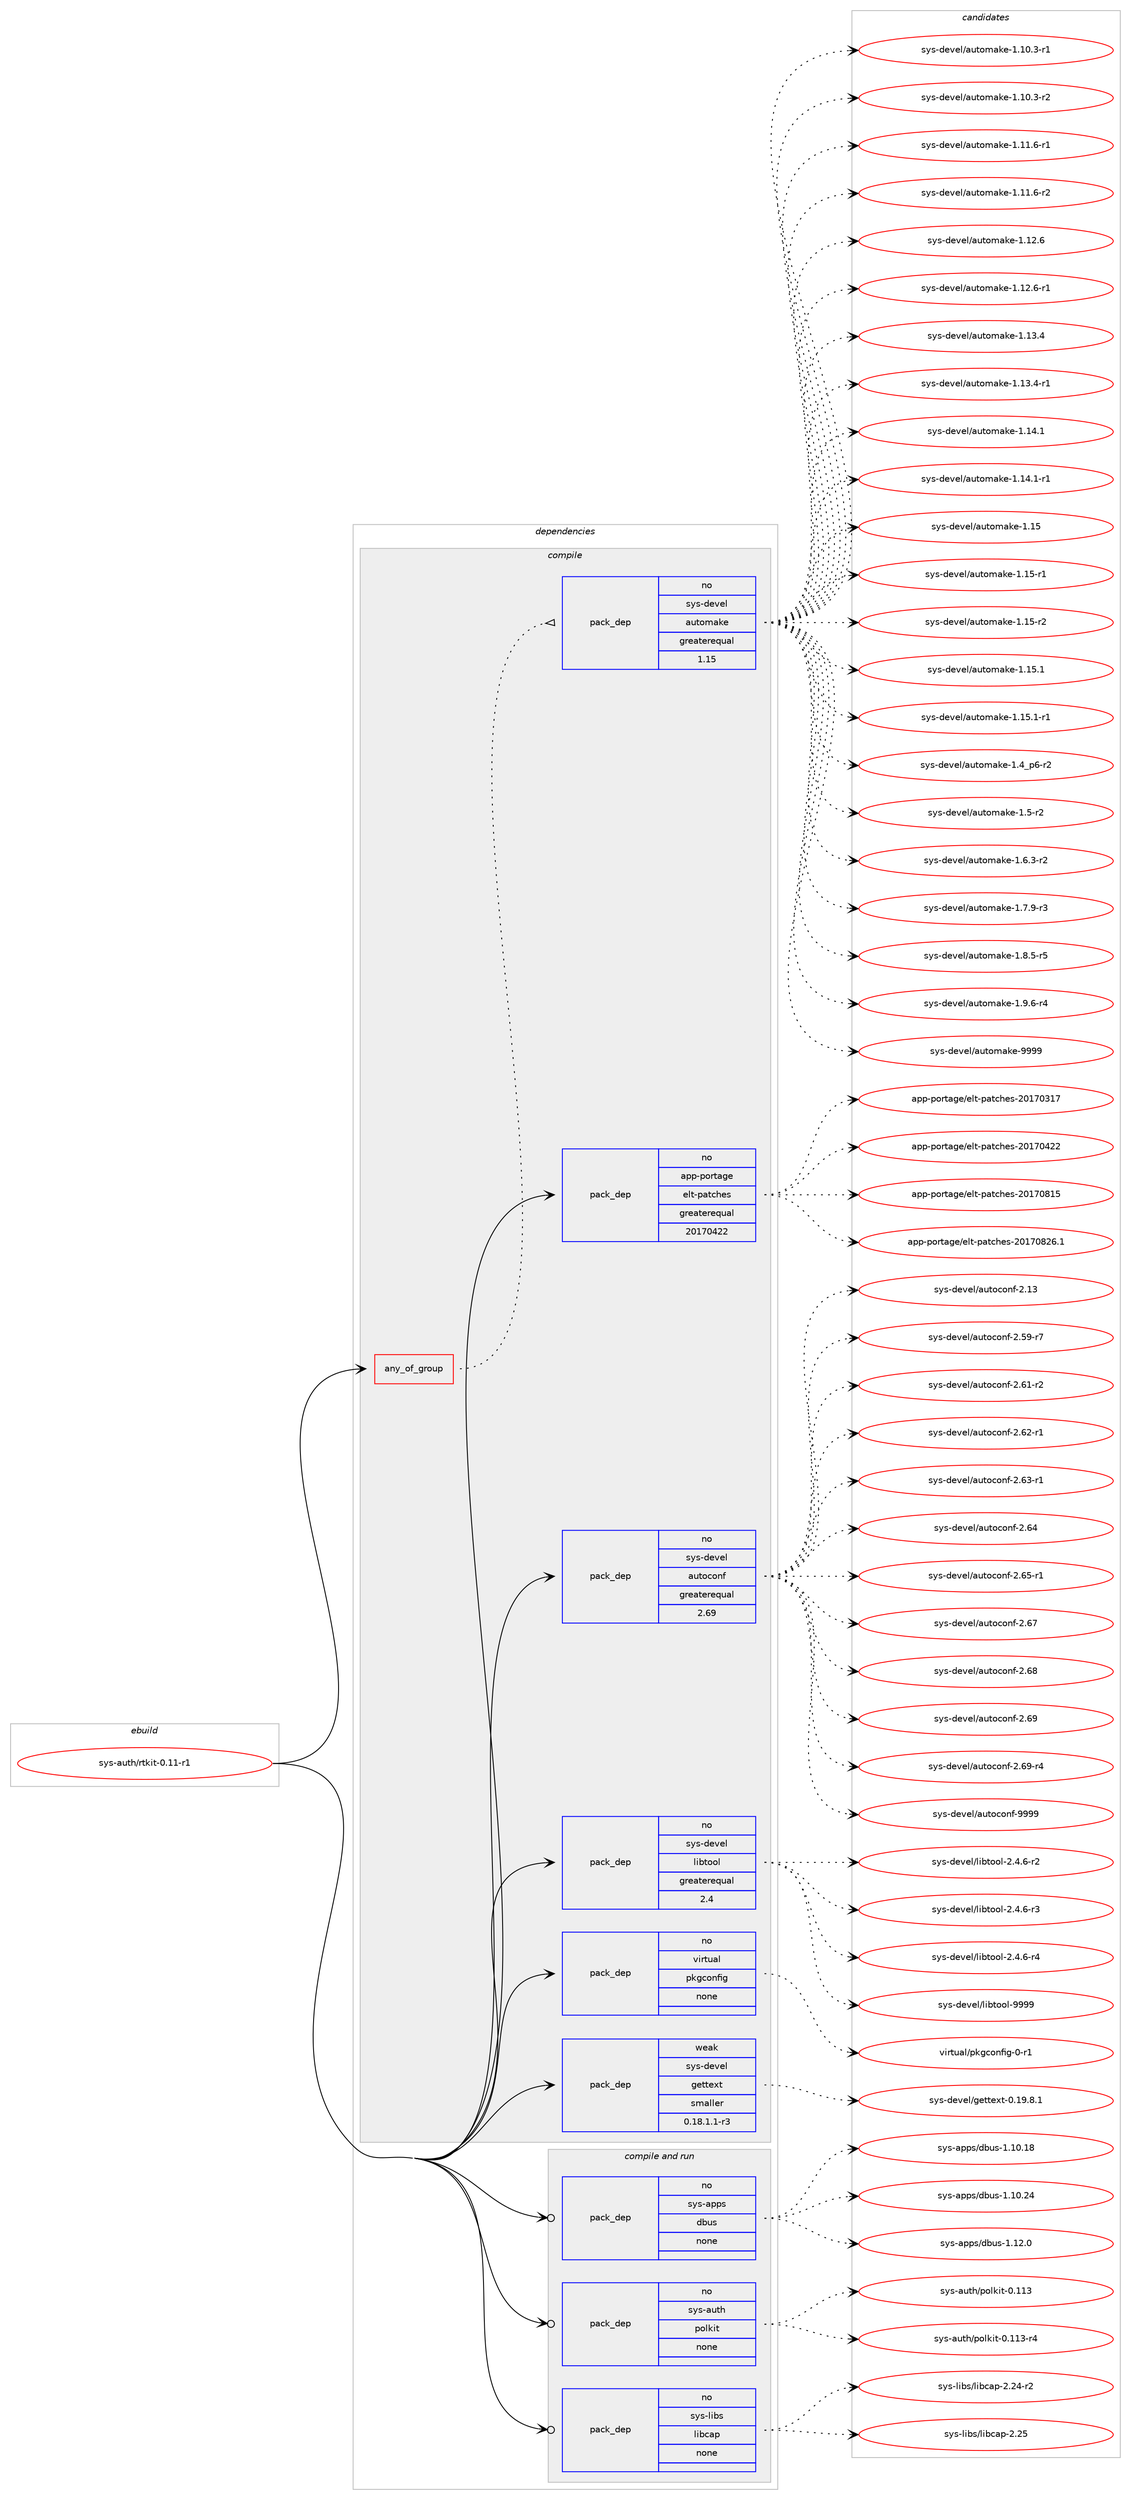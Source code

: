 digraph prolog {

# *************
# Graph options
# *************

newrank=true;
concentrate=true;
compound=true;
graph [rankdir=LR,fontname=Helvetica,fontsize=10,ranksep=1.5];#, ranksep=2.5, nodesep=0.2];
edge  [arrowhead=vee];
node  [fontname=Helvetica,fontsize=10];

# **********
# The ebuild
# **********

subgraph cluster_leftcol {
color=gray;
rank=same;
label=<<i>ebuild</i>>;
id [label="sys-auth/rtkit-0.11-r1", color=red, width=4, href="../sys-auth/rtkit-0.11-r1.svg"];
}

# ****************
# The dependencies
# ****************

subgraph cluster_midcol {
color=gray;
label=<<i>dependencies</i>>;
subgraph cluster_compile {
fillcolor="#eeeeee";
style=filled;
label=<<i>compile</i>>;
subgraph any8015 {
dependency475674 [label=<<TABLE BORDER="0" CELLBORDER="1" CELLSPACING="0" CELLPADDING="4"><TR><TD CELLPADDING="10">any_of_group</TD></TR></TABLE>>, shape=none, color=red];subgraph pack352824 {
dependency475675 [label=<<TABLE BORDER="0" CELLBORDER="1" CELLSPACING="0" CELLPADDING="4" WIDTH="220"><TR><TD ROWSPAN="6" CELLPADDING="30">pack_dep</TD></TR><TR><TD WIDTH="110">no</TD></TR><TR><TD>sys-devel</TD></TR><TR><TD>automake</TD></TR><TR><TD>greaterequal</TD></TR><TR><TD>1.15</TD></TR></TABLE>>, shape=none, color=blue];
}
dependency475674:e -> dependency475675:w [weight=20,style="dotted",arrowhead="oinv"];
}
id:e -> dependency475674:w [weight=20,style="solid",arrowhead="vee"];
subgraph pack352825 {
dependency475676 [label=<<TABLE BORDER="0" CELLBORDER="1" CELLSPACING="0" CELLPADDING="4" WIDTH="220"><TR><TD ROWSPAN="6" CELLPADDING="30">pack_dep</TD></TR><TR><TD WIDTH="110">no</TD></TR><TR><TD>app-portage</TD></TR><TR><TD>elt-patches</TD></TR><TR><TD>greaterequal</TD></TR><TR><TD>20170422</TD></TR></TABLE>>, shape=none, color=blue];
}
id:e -> dependency475676:w [weight=20,style="solid",arrowhead="vee"];
subgraph pack352826 {
dependency475677 [label=<<TABLE BORDER="0" CELLBORDER="1" CELLSPACING="0" CELLPADDING="4" WIDTH="220"><TR><TD ROWSPAN="6" CELLPADDING="30">pack_dep</TD></TR><TR><TD WIDTH="110">no</TD></TR><TR><TD>sys-devel</TD></TR><TR><TD>autoconf</TD></TR><TR><TD>greaterequal</TD></TR><TR><TD>2.69</TD></TR></TABLE>>, shape=none, color=blue];
}
id:e -> dependency475677:w [weight=20,style="solid",arrowhead="vee"];
subgraph pack352827 {
dependency475678 [label=<<TABLE BORDER="0" CELLBORDER="1" CELLSPACING="0" CELLPADDING="4" WIDTH="220"><TR><TD ROWSPAN="6" CELLPADDING="30">pack_dep</TD></TR><TR><TD WIDTH="110">no</TD></TR><TR><TD>sys-devel</TD></TR><TR><TD>libtool</TD></TR><TR><TD>greaterequal</TD></TR><TR><TD>2.4</TD></TR></TABLE>>, shape=none, color=blue];
}
id:e -> dependency475678:w [weight=20,style="solid",arrowhead="vee"];
subgraph pack352828 {
dependency475679 [label=<<TABLE BORDER="0" CELLBORDER="1" CELLSPACING="0" CELLPADDING="4" WIDTH="220"><TR><TD ROWSPAN="6" CELLPADDING="30">pack_dep</TD></TR><TR><TD WIDTH="110">no</TD></TR><TR><TD>virtual</TD></TR><TR><TD>pkgconfig</TD></TR><TR><TD>none</TD></TR><TR><TD></TD></TR></TABLE>>, shape=none, color=blue];
}
id:e -> dependency475679:w [weight=20,style="solid",arrowhead="vee"];
subgraph pack352829 {
dependency475680 [label=<<TABLE BORDER="0" CELLBORDER="1" CELLSPACING="0" CELLPADDING="4" WIDTH="220"><TR><TD ROWSPAN="6" CELLPADDING="30">pack_dep</TD></TR><TR><TD WIDTH="110">weak</TD></TR><TR><TD>sys-devel</TD></TR><TR><TD>gettext</TD></TR><TR><TD>smaller</TD></TR><TR><TD>0.18.1.1-r3</TD></TR></TABLE>>, shape=none, color=blue];
}
id:e -> dependency475680:w [weight=20,style="solid",arrowhead="vee"];
}
subgraph cluster_compileandrun {
fillcolor="#eeeeee";
style=filled;
label=<<i>compile and run</i>>;
subgraph pack352830 {
dependency475681 [label=<<TABLE BORDER="0" CELLBORDER="1" CELLSPACING="0" CELLPADDING="4" WIDTH="220"><TR><TD ROWSPAN="6" CELLPADDING="30">pack_dep</TD></TR><TR><TD WIDTH="110">no</TD></TR><TR><TD>sys-apps</TD></TR><TR><TD>dbus</TD></TR><TR><TD>none</TD></TR><TR><TD></TD></TR></TABLE>>, shape=none, color=blue];
}
id:e -> dependency475681:w [weight=20,style="solid",arrowhead="odotvee"];
subgraph pack352831 {
dependency475682 [label=<<TABLE BORDER="0" CELLBORDER="1" CELLSPACING="0" CELLPADDING="4" WIDTH="220"><TR><TD ROWSPAN="6" CELLPADDING="30">pack_dep</TD></TR><TR><TD WIDTH="110">no</TD></TR><TR><TD>sys-auth</TD></TR><TR><TD>polkit</TD></TR><TR><TD>none</TD></TR><TR><TD></TD></TR></TABLE>>, shape=none, color=blue];
}
id:e -> dependency475682:w [weight=20,style="solid",arrowhead="odotvee"];
subgraph pack352832 {
dependency475683 [label=<<TABLE BORDER="0" CELLBORDER="1" CELLSPACING="0" CELLPADDING="4" WIDTH="220"><TR><TD ROWSPAN="6" CELLPADDING="30">pack_dep</TD></TR><TR><TD WIDTH="110">no</TD></TR><TR><TD>sys-libs</TD></TR><TR><TD>libcap</TD></TR><TR><TD>none</TD></TR><TR><TD></TD></TR></TABLE>>, shape=none, color=blue];
}
id:e -> dependency475683:w [weight=20,style="solid",arrowhead="odotvee"];
}
subgraph cluster_run {
fillcolor="#eeeeee";
style=filled;
label=<<i>run</i>>;
}
}

# **************
# The candidates
# **************

subgraph cluster_choices {
rank=same;
color=gray;
label=<<i>candidates</i>>;

subgraph choice352824 {
color=black;
nodesep=1;
choice11512111545100101118101108479711711611110997107101454946494846514511449 [label="sys-devel/automake-1.10.3-r1", color=red, width=4,href="../sys-devel/automake-1.10.3-r1.svg"];
choice11512111545100101118101108479711711611110997107101454946494846514511450 [label="sys-devel/automake-1.10.3-r2", color=red, width=4,href="../sys-devel/automake-1.10.3-r2.svg"];
choice11512111545100101118101108479711711611110997107101454946494946544511449 [label="sys-devel/automake-1.11.6-r1", color=red, width=4,href="../sys-devel/automake-1.11.6-r1.svg"];
choice11512111545100101118101108479711711611110997107101454946494946544511450 [label="sys-devel/automake-1.11.6-r2", color=red, width=4,href="../sys-devel/automake-1.11.6-r2.svg"];
choice1151211154510010111810110847971171161111099710710145494649504654 [label="sys-devel/automake-1.12.6", color=red, width=4,href="../sys-devel/automake-1.12.6.svg"];
choice11512111545100101118101108479711711611110997107101454946495046544511449 [label="sys-devel/automake-1.12.6-r1", color=red, width=4,href="../sys-devel/automake-1.12.6-r1.svg"];
choice1151211154510010111810110847971171161111099710710145494649514652 [label="sys-devel/automake-1.13.4", color=red, width=4,href="../sys-devel/automake-1.13.4.svg"];
choice11512111545100101118101108479711711611110997107101454946495146524511449 [label="sys-devel/automake-1.13.4-r1", color=red, width=4,href="../sys-devel/automake-1.13.4-r1.svg"];
choice1151211154510010111810110847971171161111099710710145494649524649 [label="sys-devel/automake-1.14.1", color=red, width=4,href="../sys-devel/automake-1.14.1.svg"];
choice11512111545100101118101108479711711611110997107101454946495246494511449 [label="sys-devel/automake-1.14.1-r1", color=red, width=4,href="../sys-devel/automake-1.14.1-r1.svg"];
choice115121115451001011181011084797117116111109971071014549464953 [label="sys-devel/automake-1.15", color=red, width=4,href="../sys-devel/automake-1.15.svg"];
choice1151211154510010111810110847971171161111099710710145494649534511449 [label="sys-devel/automake-1.15-r1", color=red, width=4,href="../sys-devel/automake-1.15-r1.svg"];
choice1151211154510010111810110847971171161111099710710145494649534511450 [label="sys-devel/automake-1.15-r2", color=red, width=4,href="../sys-devel/automake-1.15-r2.svg"];
choice1151211154510010111810110847971171161111099710710145494649534649 [label="sys-devel/automake-1.15.1", color=red, width=4,href="../sys-devel/automake-1.15.1.svg"];
choice11512111545100101118101108479711711611110997107101454946495346494511449 [label="sys-devel/automake-1.15.1-r1", color=red, width=4,href="../sys-devel/automake-1.15.1-r1.svg"];
choice115121115451001011181011084797117116111109971071014549465295112544511450 [label="sys-devel/automake-1.4_p6-r2", color=red, width=4,href="../sys-devel/automake-1.4_p6-r2.svg"];
choice11512111545100101118101108479711711611110997107101454946534511450 [label="sys-devel/automake-1.5-r2", color=red, width=4,href="../sys-devel/automake-1.5-r2.svg"];
choice115121115451001011181011084797117116111109971071014549465446514511450 [label="sys-devel/automake-1.6.3-r2", color=red, width=4,href="../sys-devel/automake-1.6.3-r2.svg"];
choice115121115451001011181011084797117116111109971071014549465546574511451 [label="sys-devel/automake-1.7.9-r3", color=red, width=4,href="../sys-devel/automake-1.7.9-r3.svg"];
choice115121115451001011181011084797117116111109971071014549465646534511453 [label="sys-devel/automake-1.8.5-r5", color=red, width=4,href="../sys-devel/automake-1.8.5-r5.svg"];
choice115121115451001011181011084797117116111109971071014549465746544511452 [label="sys-devel/automake-1.9.6-r4", color=red, width=4,href="../sys-devel/automake-1.9.6-r4.svg"];
choice115121115451001011181011084797117116111109971071014557575757 [label="sys-devel/automake-9999", color=red, width=4,href="../sys-devel/automake-9999.svg"];
dependency475675:e -> choice11512111545100101118101108479711711611110997107101454946494846514511449:w [style=dotted,weight="100"];
dependency475675:e -> choice11512111545100101118101108479711711611110997107101454946494846514511450:w [style=dotted,weight="100"];
dependency475675:e -> choice11512111545100101118101108479711711611110997107101454946494946544511449:w [style=dotted,weight="100"];
dependency475675:e -> choice11512111545100101118101108479711711611110997107101454946494946544511450:w [style=dotted,weight="100"];
dependency475675:e -> choice1151211154510010111810110847971171161111099710710145494649504654:w [style=dotted,weight="100"];
dependency475675:e -> choice11512111545100101118101108479711711611110997107101454946495046544511449:w [style=dotted,weight="100"];
dependency475675:e -> choice1151211154510010111810110847971171161111099710710145494649514652:w [style=dotted,weight="100"];
dependency475675:e -> choice11512111545100101118101108479711711611110997107101454946495146524511449:w [style=dotted,weight="100"];
dependency475675:e -> choice1151211154510010111810110847971171161111099710710145494649524649:w [style=dotted,weight="100"];
dependency475675:e -> choice11512111545100101118101108479711711611110997107101454946495246494511449:w [style=dotted,weight="100"];
dependency475675:e -> choice115121115451001011181011084797117116111109971071014549464953:w [style=dotted,weight="100"];
dependency475675:e -> choice1151211154510010111810110847971171161111099710710145494649534511449:w [style=dotted,weight="100"];
dependency475675:e -> choice1151211154510010111810110847971171161111099710710145494649534511450:w [style=dotted,weight="100"];
dependency475675:e -> choice1151211154510010111810110847971171161111099710710145494649534649:w [style=dotted,weight="100"];
dependency475675:e -> choice11512111545100101118101108479711711611110997107101454946495346494511449:w [style=dotted,weight="100"];
dependency475675:e -> choice115121115451001011181011084797117116111109971071014549465295112544511450:w [style=dotted,weight="100"];
dependency475675:e -> choice11512111545100101118101108479711711611110997107101454946534511450:w [style=dotted,weight="100"];
dependency475675:e -> choice115121115451001011181011084797117116111109971071014549465446514511450:w [style=dotted,weight="100"];
dependency475675:e -> choice115121115451001011181011084797117116111109971071014549465546574511451:w [style=dotted,weight="100"];
dependency475675:e -> choice115121115451001011181011084797117116111109971071014549465646534511453:w [style=dotted,weight="100"];
dependency475675:e -> choice115121115451001011181011084797117116111109971071014549465746544511452:w [style=dotted,weight="100"];
dependency475675:e -> choice115121115451001011181011084797117116111109971071014557575757:w [style=dotted,weight="100"];
}
subgraph choice352825 {
color=black;
nodesep=1;
choice97112112451121111141169710310147101108116451129711699104101115455048495548514955 [label="app-portage/elt-patches-20170317", color=red, width=4,href="../app-portage/elt-patches-20170317.svg"];
choice97112112451121111141169710310147101108116451129711699104101115455048495548525050 [label="app-portage/elt-patches-20170422", color=red, width=4,href="../app-portage/elt-patches-20170422.svg"];
choice97112112451121111141169710310147101108116451129711699104101115455048495548564953 [label="app-portage/elt-patches-20170815", color=red, width=4,href="../app-portage/elt-patches-20170815.svg"];
choice971121124511211111411697103101471011081164511297116991041011154550484955485650544649 [label="app-portage/elt-patches-20170826.1", color=red, width=4,href="../app-portage/elt-patches-20170826.1.svg"];
dependency475676:e -> choice97112112451121111141169710310147101108116451129711699104101115455048495548514955:w [style=dotted,weight="100"];
dependency475676:e -> choice97112112451121111141169710310147101108116451129711699104101115455048495548525050:w [style=dotted,weight="100"];
dependency475676:e -> choice97112112451121111141169710310147101108116451129711699104101115455048495548564953:w [style=dotted,weight="100"];
dependency475676:e -> choice971121124511211111411697103101471011081164511297116991041011154550484955485650544649:w [style=dotted,weight="100"];
}
subgraph choice352826 {
color=black;
nodesep=1;
choice115121115451001011181011084797117116111991111101024550464951 [label="sys-devel/autoconf-2.13", color=red, width=4,href="../sys-devel/autoconf-2.13.svg"];
choice1151211154510010111810110847971171161119911111010245504653574511455 [label="sys-devel/autoconf-2.59-r7", color=red, width=4,href="../sys-devel/autoconf-2.59-r7.svg"];
choice1151211154510010111810110847971171161119911111010245504654494511450 [label="sys-devel/autoconf-2.61-r2", color=red, width=4,href="../sys-devel/autoconf-2.61-r2.svg"];
choice1151211154510010111810110847971171161119911111010245504654504511449 [label="sys-devel/autoconf-2.62-r1", color=red, width=4,href="../sys-devel/autoconf-2.62-r1.svg"];
choice1151211154510010111810110847971171161119911111010245504654514511449 [label="sys-devel/autoconf-2.63-r1", color=red, width=4,href="../sys-devel/autoconf-2.63-r1.svg"];
choice115121115451001011181011084797117116111991111101024550465452 [label="sys-devel/autoconf-2.64", color=red, width=4,href="../sys-devel/autoconf-2.64.svg"];
choice1151211154510010111810110847971171161119911111010245504654534511449 [label="sys-devel/autoconf-2.65-r1", color=red, width=4,href="../sys-devel/autoconf-2.65-r1.svg"];
choice115121115451001011181011084797117116111991111101024550465455 [label="sys-devel/autoconf-2.67", color=red, width=4,href="../sys-devel/autoconf-2.67.svg"];
choice115121115451001011181011084797117116111991111101024550465456 [label="sys-devel/autoconf-2.68", color=red, width=4,href="../sys-devel/autoconf-2.68.svg"];
choice115121115451001011181011084797117116111991111101024550465457 [label="sys-devel/autoconf-2.69", color=red, width=4,href="../sys-devel/autoconf-2.69.svg"];
choice1151211154510010111810110847971171161119911111010245504654574511452 [label="sys-devel/autoconf-2.69-r4", color=red, width=4,href="../sys-devel/autoconf-2.69-r4.svg"];
choice115121115451001011181011084797117116111991111101024557575757 [label="sys-devel/autoconf-9999", color=red, width=4,href="../sys-devel/autoconf-9999.svg"];
dependency475677:e -> choice115121115451001011181011084797117116111991111101024550464951:w [style=dotted,weight="100"];
dependency475677:e -> choice1151211154510010111810110847971171161119911111010245504653574511455:w [style=dotted,weight="100"];
dependency475677:e -> choice1151211154510010111810110847971171161119911111010245504654494511450:w [style=dotted,weight="100"];
dependency475677:e -> choice1151211154510010111810110847971171161119911111010245504654504511449:w [style=dotted,weight="100"];
dependency475677:e -> choice1151211154510010111810110847971171161119911111010245504654514511449:w [style=dotted,weight="100"];
dependency475677:e -> choice115121115451001011181011084797117116111991111101024550465452:w [style=dotted,weight="100"];
dependency475677:e -> choice1151211154510010111810110847971171161119911111010245504654534511449:w [style=dotted,weight="100"];
dependency475677:e -> choice115121115451001011181011084797117116111991111101024550465455:w [style=dotted,weight="100"];
dependency475677:e -> choice115121115451001011181011084797117116111991111101024550465456:w [style=dotted,weight="100"];
dependency475677:e -> choice115121115451001011181011084797117116111991111101024550465457:w [style=dotted,weight="100"];
dependency475677:e -> choice1151211154510010111810110847971171161119911111010245504654574511452:w [style=dotted,weight="100"];
dependency475677:e -> choice115121115451001011181011084797117116111991111101024557575757:w [style=dotted,weight="100"];
}
subgraph choice352827 {
color=black;
nodesep=1;
choice1151211154510010111810110847108105981161111111084550465246544511450 [label="sys-devel/libtool-2.4.6-r2", color=red, width=4,href="../sys-devel/libtool-2.4.6-r2.svg"];
choice1151211154510010111810110847108105981161111111084550465246544511451 [label="sys-devel/libtool-2.4.6-r3", color=red, width=4,href="../sys-devel/libtool-2.4.6-r3.svg"];
choice1151211154510010111810110847108105981161111111084550465246544511452 [label="sys-devel/libtool-2.4.6-r4", color=red, width=4,href="../sys-devel/libtool-2.4.6-r4.svg"];
choice1151211154510010111810110847108105981161111111084557575757 [label="sys-devel/libtool-9999", color=red, width=4,href="../sys-devel/libtool-9999.svg"];
dependency475678:e -> choice1151211154510010111810110847108105981161111111084550465246544511450:w [style=dotted,weight="100"];
dependency475678:e -> choice1151211154510010111810110847108105981161111111084550465246544511451:w [style=dotted,weight="100"];
dependency475678:e -> choice1151211154510010111810110847108105981161111111084550465246544511452:w [style=dotted,weight="100"];
dependency475678:e -> choice1151211154510010111810110847108105981161111111084557575757:w [style=dotted,weight="100"];
}
subgraph choice352828 {
color=black;
nodesep=1;
choice11810511411611797108471121071039911111010210510345484511449 [label="virtual/pkgconfig-0-r1", color=red, width=4,href="../virtual/pkgconfig-0-r1.svg"];
dependency475679:e -> choice11810511411611797108471121071039911111010210510345484511449:w [style=dotted,weight="100"];
}
subgraph choice352829 {
color=black;
nodesep=1;
choice1151211154510010111810110847103101116116101120116454846495746564649 [label="sys-devel/gettext-0.19.8.1", color=red, width=4,href="../sys-devel/gettext-0.19.8.1.svg"];
dependency475680:e -> choice1151211154510010111810110847103101116116101120116454846495746564649:w [style=dotted,weight="100"];
}
subgraph choice352830 {
color=black;
nodesep=1;
choice115121115459711211211547100981171154549464948464956 [label="sys-apps/dbus-1.10.18", color=red, width=4,href="../sys-apps/dbus-1.10.18.svg"];
choice115121115459711211211547100981171154549464948465052 [label="sys-apps/dbus-1.10.24", color=red, width=4,href="../sys-apps/dbus-1.10.24.svg"];
choice1151211154597112112115471009811711545494649504648 [label="sys-apps/dbus-1.12.0", color=red, width=4,href="../sys-apps/dbus-1.12.0.svg"];
dependency475681:e -> choice115121115459711211211547100981171154549464948464956:w [style=dotted,weight="100"];
dependency475681:e -> choice115121115459711211211547100981171154549464948465052:w [style=dotted,weight="100"];
dependency475681:e -> choice1151211154597112112115471009811711545494649504648:w [style=dotted,weight="100"];
}
subgraph choice352831 {
color=black;
nodesep=1;
choice115121115459711711610447112111108107105116454846494951 [label="sys-auth/polkit-0.113", color=red, width=4,href="../sys-auth/polkit-0.113.svg"];
choice1151211154597117116104471121111081071051164548464949514511452 [label="sys-auth/polkit-0.113-r4", color=red, width=4,href="../sys-auth/polkit-0.113-r4.svg"];
dependency475682:e -> choice115121115459711711610447112111108107105116454846494951:w [style=dotted,weight="100"];
dependency475682:e -> choice1151211154597117116104471121111081071051164548464949514511452:w [style=dotted,weight="100"];
}
subgraph choice352832 {
color=black;
nodesep=1;
choice11512111545108105981154710810598999711245504650524511450 [label="sys-libs/libcap-2.24-r2", color=red, width=4,href="../sys-libs/libcap-2.24-r2.svg"];
choice1151211154510810598115471081059899971124550465053 [label="sys-libs/libcap-2.25", color=red, width=4,href="../sys-libs/libcap-2.25.svg"];
dependency475683:e -> choice11512111545108105981154710810598999711245504650524511450:w [style=dotted,weight="100"];
dependency475683:e -> choice1151211154510810598115471081059899971124550465053:w [style=dotted,weight="100"];
}
}

}
